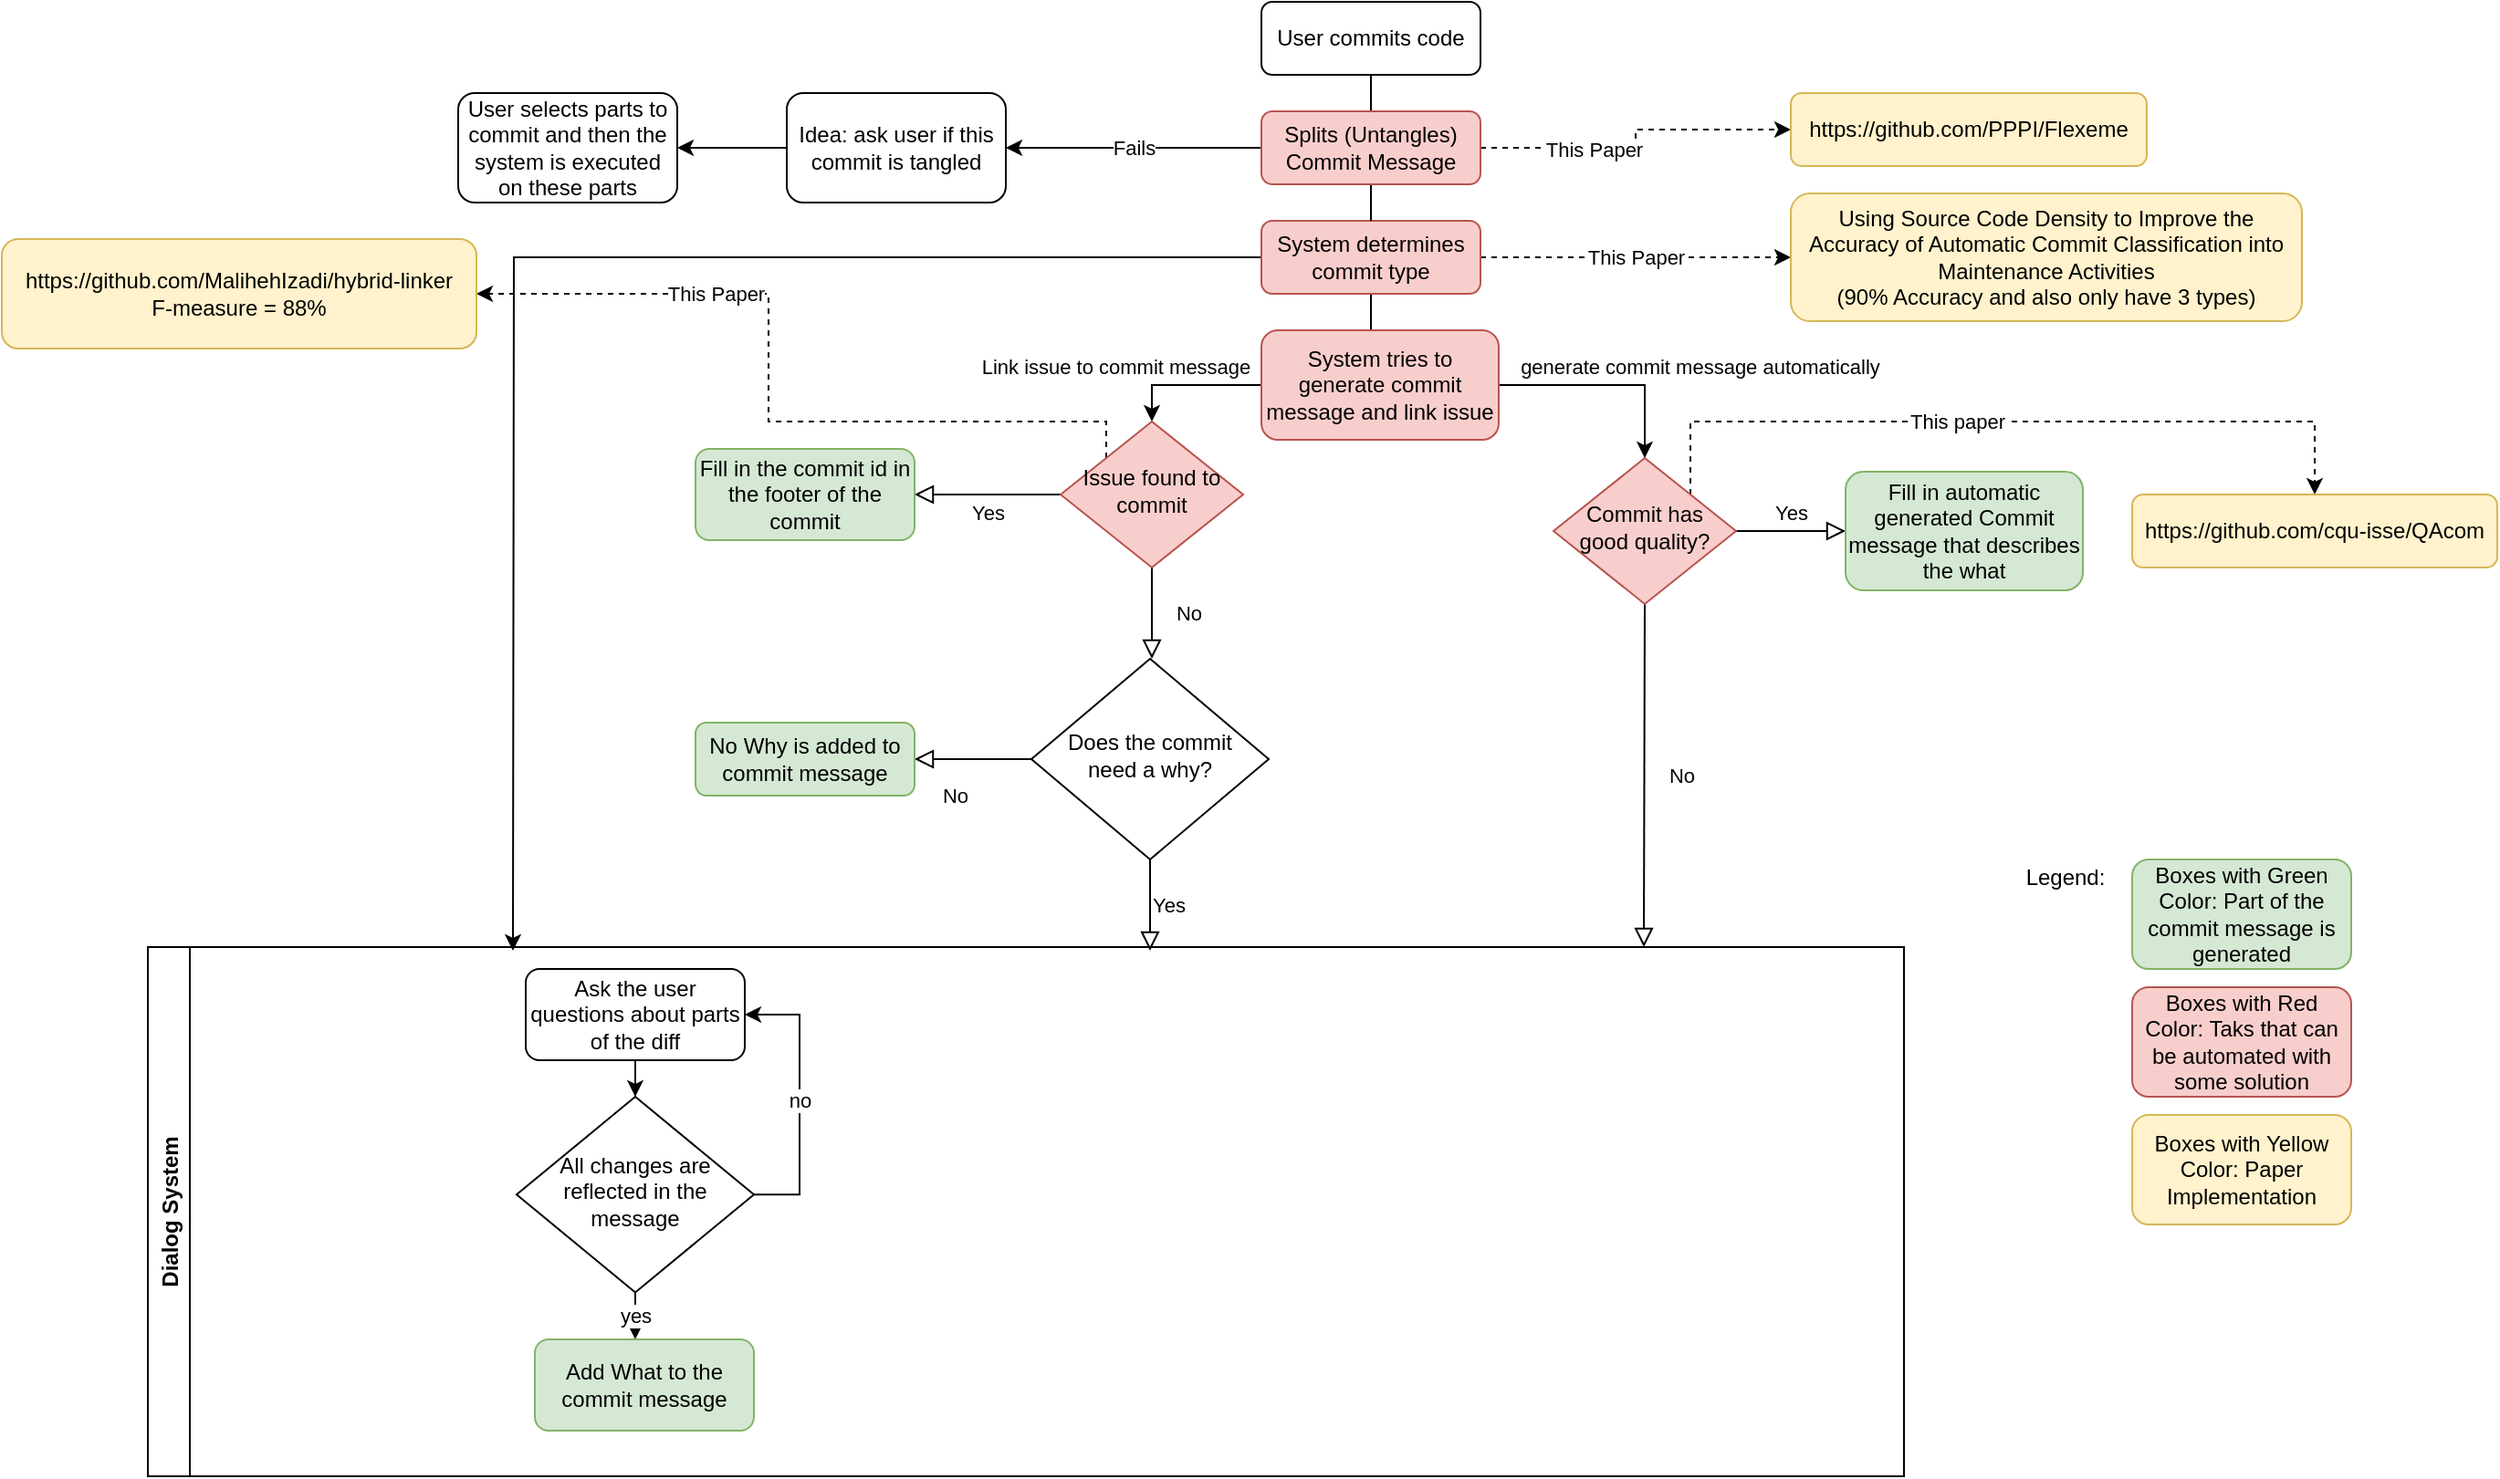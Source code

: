 <mxfile version="15.4.0" type="github">
  <diagram id="C5RBs43oDa-KdzZeNtuy" name="Page-1">
    <mxGraphModel dx="2249" dy="794" grid="1" gridSize="10" guides="1" tooltips="1" connect="1" arrows="1" fold="1" page="1" pageScale="1" pageWidth="827" pageHeight="1169" math="0" shadow="0">
      <root>
        <mxCell id="WIyWlLk6GJQsqaUBKTNV-0" />
        <mxCell id="WIyWlLk6GJQsqaUBKTNV-1" parent="WIyWlLk6GJQsqaUBKTNV-0" />
        <mxCell id="-PucqjqUt_QQAcG7ATKI-1" style="edgeStyle=orthogonalEdgeStyle;rounded=0;orthogonalLoop=1;jettySize=auto;html=1;exitX=0.5;exitY=1;exitDx=0;exitDy=0;endArrow=none;endFill=0;" edge="1" parent="WIyWlLk6GJQsqaUBKTNV-1" source="WIyWlLk6GJQsqaUBKTNV-3" target="-PucqjqUt_QQAcG7ATKI-0">
          <mxGeometry relative="1" as="geometry" />
        </mxCell>
        <mxCell id="WIyWlLk6GJQsqaUBKTNV-3" value="User commits code" style="rounded=1;whiteSpace=wrap;html=1;fontSize=12;glass=0;strokeWidth=1;shadow=0;" parent="WIyWlLk6GJQsqaUBKTNV-1" vertex="1">
          <mxGeometry x="350" y="10" width="120" height="40" as="geometry" />
        </mxCell>
        <mxCell id="WIyWlLk6GJQsqaUBKTNV-4" value="No" style="rounded=0;html=1;jettySize=auto;orthogonalLoop=1;fontSize=11;endArrow=block;endFill=0;endSize=8;strokeWidth=1;shadow=0;labelBackgroundColor=none;edgeStyle=orthogonalEdgeStyle;startArrow=none;exitX=0.5;exitY=1;exitDx=0;exitDy=0;" parent="WIyWlLk6GJQsqaUBKTNV-1" source="WIyWlLk6GJQsqaUBKTNV-6" edge="1">
          <mxGeometry y="20" relative="1" as="geometry">
            <mxPoint as="offset" />
            <mxPoint x="559.5" y="348" as="sourcePoint" />
            <mxPoint x="559.5" y="528" as="targetPoint" />
          </mxGeometry>
        </mxCell>
        <mxCell id="WIyWlLk6GJQsqaUBKTNV-5" value="Yes" style="edgeStyle=orthogonalEdgeStyle;rounded=0;html=1;jettySize=auto;orthogonalLoop=1;fontSize=11;endArrow=block;endFill=0;endSize=8;strokeWidth=1;shadow=0;labelBackgroundColor=none;" parent="WIyWlLk6GJQsqaUBKTNV-1" source="WIyWlLk6GJQsqaUBKTNV-6" target="WIyWlLk6GJQsqaUBKTNV-7" edge="1">
          <mxGeometry y="10" relative="1" as="geometry">
            <mxPoint as="offset" />
          </mxGeometry>
        </mxCell>
        <mxCell id="-PucqjqUt_QQAcG7ATKI-30" style="edgeStyle=orthogonalEdgeStyle;rounded=0;orthogonalLoop=1;jettySize=auto;html=1;exitX=1;exitY=0;exitDx=0;exitDy=0;entryX=0.5;entryY=0;entryDx=0;entryDy=0;endArrow=classic;endFill=1;dashed=1;" edge="1" parent="WIyWlLk6GJQsqaUBKTNV-1" source="WIyWlLk6GJQsqaUBKTNV-6" target="-PucqjqUt_QQAcG7ATKI-29">
          <mxGeometry relative="1" as="geometry">
            <Array as="points">
              <mxPoint x="585" y="240" />
              <mxPoint x="927" y="240" />
            </Array>
          </mxGeometry>
        </mxCell>
        <mxCell id="-PucqjqUt_QQAcG7ATKI-31" value="This paper" style="edgeLabel;html=1;align=center;verticalAlign=middle;resizable=0;points=[];" vertex="1" connectable="0" parent="-PucqjqUt_QQAcG7ATKI-30">
          <mxGeometry x="-0.118" relative="1" as="geometry">
            <mxPoint as="offset" />
          </mxGeometry>
        </mxCell>
        <mxCell id="WIyWlLk6GJQsqaUBKTNV-6" value="Commit has good quality?" style="rhombus;whiteSpace=wrap;html=1;shadow=0;fontFamily=Helvetica;fontSize=12;align=center;strokeWidth=1;spacing=6;spacingTop=-4;fillColor=#f8cecc;strokeColor=#b85450;" parent="WIyWlLk6GJQsqaUBKTNV-1" vertex="1">
          <mxGeometry x="510" y="260" width="100" height="80" as="geometry" />
        </mxCell>
        <mxCell id="WIyWlLk6GJQsqaUBKTNV-7" value="Fill in automatic generated Commit message that describes the what" style="rounded=1;whiteSpace=wrap;html=1;fontSize=12;glass=0;strokeWidth=1;shadow=0;fillColor=#d5e8d4;strokeColor=#82b366;" parent="WIyWlLk6GJQsqaUBKTNV-1" vertex="1">
          <mxGeometry x="670" y="267.5" width="130" height="65" as="geometry" />
        </mxCell>
        <mxCell id="ehUS5vEalh1Y3p8HzJdk-3" style="edgeStyle=orthogonalEdgeStyle;rounded=0;orthogonalLoop=1;jettySize=auto;html=1;endArrow=none;endFill=0;" parent="WIyWlLk6GJQsqaUBKTNV-1" source="ehUS5vEalh1Y3p8HzJdk-0" target="ehUS5vEalh1Y3p8HzJdk-2" edge="1">
          <mxGeometry relative="1" as="geometry" />
        </mxCell>
        <mxCell id="-PucqjqUt_QQAcG7ATKI-7" style="edgeStyle=orthogonalEdgeStyle;rounded=0;orthogonalLoop=1;jettySize=auto;html=1;endArrow=classic;endFill=1;" edge="1" parent="WIyWlLk6GJQsqaUBKTNV-1" source="ehUS5vEalh1Y3p8HzJdk-0">
          <mxGeometry relative="1" as="geometry">
            <mxPoint x="-60" y="530" as="targetPoint" />
          </mxGeometry>
        </mxCell>
        <mxCell id="-PucqjqUt_QQAcG7ATKI-23" value="This Paper" style="edgeStyle=orthogonalEdgeStyle;rounded=0;orthogonalLoop=1;jettySize=auto;html=1;endArrow=classic;endFill=1;dashed=1;" edge="1" parent="WIyWlLk6GJQsqaUBKTNV-1" source="ehUS5vEalh1Y3p8HzJdk-0" target="-PucqjqUt_QQAcG7ATKI-4">
          <mxGeometry relative="1" as="geometry" />
        </mxCell>
        <mxCell id="ehUS5vEalh1Y3p8HzJdk-0" value="System determines commit type" style="rounded=1;whiteSpace=wrap;html=1;fontSize=12;glass=0;strokeWidth=1;shadow=0;fillColor=#f8cecc;strokeColor=#b85450;" parent="WIyWlLk6GJQsqaUBKTNV-1" vertex="1">
          <mxGeometry x="350" y="130" width="120" height="40" as="geometry" />
        </mxCell>
        <mxCell id="ehUS5vEalh1Y3p8HzJdk-4" style="edgeStyle=orthogonalEdgeStyle;rounded=0;orthogonalLoop=1;jettySize=auto;html=1;" parent="WIyWlLk6GJQsqaUBKTNV-1" source="ehUS5vEalh1Y3p8HzJdk-2" target="WIyWlLk6GJQsqaUBKTNV-6" edge="1">
          <mxGeometry relative="1" as="geometry" />
        </mxCell>
        <mxCell id="ehUS5vEalh1Y3p8HzJdk-29" value="generate commit message automatically" style="edgeLabel;html=1;align=center;verticalAlign=middle;resizable=0;points=[];" parent="ehUS5vEalh1Y3p8HzJdk-4" vertex="1" connectable="0">
          <mxGeometry y="-1" relative="1" as="geometry">
            <mxPoint x="50" y="-11" as="offset" />
          </mxGeometry>
        </mxCell>
        <mxCell id="ehUS5vEalh1Y3p8HzJdk-25" style="edgeStyle=orthogonalEdgeStyle;rounded=0;orthogonalLoop=1;jettySize=auto;html=1;entryX=0.5;entryY=0;entryDx=0;entryDy=0;endArrow=classic;endFill=1;" parent="WIyWlLk6GJQsqaUBKTNV-1" source="ehUS5vEalh1Y3p8HzJdk-2" target="ehUS5vEalh1Y3p8HzJdk-18" edge="1">
          <mxGeometry relative="1" as="geometry" />
        </mxCell>
        <mxCell id="ehUS5vEalh1Y3p8HzJdk-30" value="Link issue to commit message" style="edgeLabel;html=1;align=center;verticalAlign=middle;resizable=0;points=[];" parent="ehUS5vEalh1Y3p8HzJdk-25" vertex="1" connectable="0">
          <mxGeometry x="0.2" y="1" relative="1" as="geometry">
            <mxPoint x="-32" y="-11" as="offset" />
          </mxGeometry>
        </mxCell>
        <mxCell id="ehUS5vEalh1Y3p8HzJdk-2" value="System tries to generate commit message and link issue" style="rounded=1;whiteSpace=wrap;html=1;fontSize=12;glass=0;strokeWidth=1;shadow=0;fillColor=#f8cecc;strokeColor=#b85450;" parent="WIyWlLk6GJQsqaUBKTNV-1" vertex="1">
          <mxGeometry x="350" y="190" width="130" height="60" as="geometry" />
        </mxCell>
        <mxCell id="ehUS5vEalh1Y3p8HzJdk-16" value="No" style="rounded=0;html=1;jettySize=auto;orthogonalLoop=1;fontSize=11;endArrow=block;endFill=0;endSize=8;strokeWidth=1;shadow=0;labelBackgroundColor=none;edgeStyle=orthogonalEdgeStyle;startArrow=none;exitX=0.5;exitY=1;exitDx=0;exitDy=0;" parent="WIyWlLk6GJQsqaUBKTNV-1" source="ehUS5vEalh1Y3p8HzJdk-18" edge="1">
          <mxGeometry y="20" relative="1" as="geometry">
            <mxPoint as="offset" />
            <mxPoint x="290" y="322" as="sourcePoint" />
            <mxPoint x="290" y="370" as="targetPoint" />
          </mxGeometry>
        </mxCell>
        <mxCell id="ehUS5vEalh1Y3p8HzJdk-17" value="Yes" style="edgeStyle=orthogonalEdgeStyle;rounded=0;html=1;jettySize=auto;orthogonalLoop=1;fontSize=11;endArrow=block;endFill=0;endSize=8;strokeWidth=1;shadow=0;labelBackgroundColor=none;" parent="WIyWlLk6GJQsqaUBKTNV-1" source="ehUS5vEalh1Y3p8HzJdk-18" target="ehUS5vEalh1Y3p8HzJdk-19" edge="1">
          <mxGeometry y="10" relative="1" as="geometry">
            <mxPoint as="offset" />
          </mxGeometry>
        </mxCell>
        <mxCell id="-PucqjqUt_QQAcG7ATKI-21" style="edgeStyle=orthogonalEdgeStyle;rounded=0;orthogonalLoop=1;jettySize=auto;html=1;exitX=0;exitY=0;exitDx=0;exitDy=0;entryX=1;entryY=0.5;entryDx=0;entryDy=0;endArrow=classic;endFill=1;dashed=1;" edge="1" parent="WIyWlLk6GJQsqaUBKTNV-1" source="ehUS5vEalh1Y3p8HzJdk-18" target="-PucqjqUt_QQAcG7ATKI-18">
          <mxGeometry relative="1" as="geometry">
            <Array as="points">
              <mxPoint x="265" y="240" />
              <mxPoint x="80" y="240" />
              <mxPoint x="80" y="170" />
            </Array>
          </mxGeometry>
        </mxCell>
        <mxCell id="-PucqjqUt_QQAcG7ATKI-22" value="This Paper" style="edgeLabel;html=1;align=center;verticalAlign=middle;resizable=0;points=[];" vertex="1" connectable="0" parent="-PucqjqUt_QQAcG7ATKI-21">
          <mxGeometry x="0.398" relative="1" as="geometry">
            <mxPoint as="offset" />
          </mxGeometry>
        </mxCell>
        <mxCell id="ehUS5vEalh1Y3p8HzJdk-18" value="Issue found to commit" style="rhombus;whiteSpace=wrap;html=1;shadow=0;fontFamily=Helvetica;fontSize=12;align=center;strokeWidth=1;spacing=6;spacingTop=-4;fillColor=#f8cecc;strokeColor=#b85450;" parent="WIyWlLk6GJQsqaUBKTNV-1" vertex="1">
          <mxGeometry x="240" y="240" width="100" height="80" as="geometry" />
        </mxCell>
        <mxCell id="ehUS5vEalh1Y3p8HzJdk-19" value="Fill in the commit id in the footer of the commit" style="rounded=1;whiteSpace=wrap;html=1;fontSize=12;glass=0;strokeWidth=1;shadow=0;fillColor=#d5e8d4;strokeColor=#82b366;" parent="WIyWlLk6GJQsqaUBKTNV-1" vertex="1">
          <mxGeometry x="40" y="255" width="120" height="50" as="geometry" />
        </mxCell>
        <mxCell id="ehUS5vEalh1Y3p8HzJdk-20" value="No" style="rounded=0;html=1;jettySize=auto;orthogonalLoop=1;fontSize=11;endArrow=block;endFill=0;endSize=8;strokeWidth=1;shadow=0;labelBackgroundColor=none;edgeStyle=orthogonalEdgeStyle;" parent="WIyWlLk6GJQsqaUBKTNV-1" source="ehUS5vEalh1Y3p8HzJdk-22" target="ehUS5vEalh1Y3p8HzJdk-23" edge="1">
          <mxGeometry x="0.333" y="20" relative="1" as="geometry">
            <mxPoint as="offset" />
          </mxGeometry>
        </mxCell>
        <mxCell id="ehUS5vEalh1Y3p8HzJdk-21" value="Yes" style="edgeStyle=orthogonalEdgeStyle;rounded=0;html=1;jettySize=auto;orthogonalLoop=1;fontSize=11;endArrow=block;endFill=0;endSize=8;strokeWidth=1;shadow=0;labelBackgroundColor=none;" parent="WIyWlLk6GJQsqaUBKTNV-1" source="ehUS5vEalh1Y3p8HzJdk-22" edge="1">
          <mxGeometry y="10" relative="1" as="geometry">
            <mxPoint as="offset" />
            <mxPoint x="289" y="530" as="targetPoint" />
          </mxGeometry>
        </mxCell>
        <mxCell id="ehUS5vEalh1Y3p8HzJdk-22" value="Does the commit need a why?" style="rhombus;whiteSpace=wrap;html=1;shadow=0;fontFamily=Helvetica;fontSize=12;align=center;strokeWidth=1;spacing=6;spacingTop=-4;" parent="WIyWlLk6GJQsqaUBKTNV-1" vertex="1">
          <mxGeometry x="224" y="370" width="130" height="110" as="geometry" />
        </mxCell>
        <mxCell id="ehUS5vEalh1Y3p8HzJdk-23" value="No Why is added to commit message" style="rounded=1;whiteSpace=wrap;html=1;fontSize=12;glass=0;strokeWidth=1;shadow=0;fillColor=#d5e8d4;strokeColor=#82b366;" parent="WIyWlLk6GJQsqaUBKTNV-1" vertex="1">
          <mxGeometry x="40" y="405" width="120" height="40" as="geometry" />
        </mxCell>
        <mxCell id="ehUS5vEalh1Y3p8HzJdk-40" value="Dialog System" style="swimlane;horizontal=0;fillColor=none;" parent="WIyWlLk6GJQsqaUBKTNV-1" vertex="1">
          <mxGeometry x="-260" y="528" width="962" height="290" as="geometry">
            <mxRectangle x="162" y="468" width="30" height="110" as="alternateBounds" />
          </mxGeometry>
        </mxCell>
        <mxCell id="WIyWlLk6GJQsqaUBKTNV-11" value="Ask the user questions about parts of the diff" style="rounded=1;whiteSpace=wrap;html=1;fontSize=12;glass=0;strokeWidth=1;shadow=0;" parent="ehUS5vEalh1Y3p8HzJdk-40" vertex="1">
          <mxGeometry x="207" y="12" width="120" height="50" as="geometry" />
        </mxCell>
        <mxCell id="ehUS5vEalh1Y3p8HzJdk-35" value="no" style="edgeStyle=orthogonalEdgeStyle;rounded=0;orthogonalLoop=1;jettySize=auto;html=1;endArrow=classic;endFill=1;entryX=1;entryY=0.5;entryDx=0;entryDy=0;exitX=1;exitY=0.5;exitDx=0;exitDy=0;" parent="ehUS5vEalh1Y3p8HzJdk-40" source="ehUS5vEalh1Y3p8HzJdk-31" target="WIyWlLk6GJQsqaUBKTNV-11" edge="1">
          <mxGeometry relative="1" as="geometry">
            <mxPoint x="267" y="165" as="targetPoint" />
            <Array as="points">
              <mxPoint x="357" y="136" />
              <mxPoint x="357" y="37" />
            </Array>
          </mxGeometry>
        </mxCell>
        <mxCell id="ehUS5vEalh1Y3p8HzJdk-37" value="yes" style="edgeStyle=orthogonalEdgeStyle;rounded=0;orthogonalLoop=1;jettySize=auto;html=1;exitX=0.5;exitY=1;exitDx=0;exitDy=0;endArrow=classic;endFill=1;" parent="ehUS5vEalh1Y3p8HzJdk-40" source="ehUS5vEalh1Y3p8HzJdk-31" edge="1">
          <mxGeometry relative="1" as="geometry">
            <mxPoint x="267" y="215" as="targetPoint" />
          </mxGeometry>
        </mxCell>
        <mxCell id="ehUS5vEalh1Y3p8HzJdk-31" value="All changes are reflected in the message" style="rhombus;whiteSpace=wrap;html=1;shadow=0;fontFamily=Helvetica;fontSize=12;align=center;strokeWidth=1;spacing=6;spacingTop=-4;" parent="ehUS5vEalh1Y3p8HzJdk-40" vertex="1">
          <mxGeometry x="202" y="82" width="130" height="107.25" as="geometry" />
        </mxCell>
        <mxCell id="ehUS5vEalh1Y3p8HzJdk-32" style="edgeStyle=orthogonalEdgeStyle;rounded=0;orthogonalLoop=1;jettySize=auto;html=1;entryX=0.5;entryY=0;entryDx=0;entryDy=0;endArrow=classic;endFill=1;" parent="ehUS5vEalh1Y3p8HzJdk-40" source="WIyWlLk6GJQsqaUBKTNV-11" target="ehUS5vEalh1Y3p8HzJdk-31" edge="1">
          <mxGeometry relative="1" as="geometry" />
        </mxCell>
        <mxCell id="ehUS5vEalh1Y3p8HzJdk-38" value="Add What to the commit message" style="rounded=1;whiteSpace=wrap;html=1;fontSize=12;glass=0;strokeWidth=1;shadow=0;fillColor=#d5e8d4;strokeColor=#82b366;" parent="ehUS5vEalh1Y3p8HzJdk-40" vertex="1">
          <mxGeometry x="212" y="215" width="120" height="50" as="geometry" />
        </mxCell>
        <mxCell id="-PucqjqUt_QQAcG7ATKI-2" style="edgeStyle=orthogonalEdgeStyle;rounded=0;orthogonalLoop=1;jettySize=auto;html=1;exitX=0.5;exitY=1;exitDx=0;exitDy=0;entryX=0.5;entryY=0;entryDx=0;entryDy=0;endArrow=none;endFill=0;" edge="1" parent="WIyWlLk6GJQsqaUBKTNV-1" source="-PucqjqUt_QQAcG7ATKI-0" target="ehUS5vEalh1Y3p8HzJdk-0">
          <mxGeometry relative="1" as="geometry" />
        </mxCell>
        <mxCell id="-PucqjqUt_QQAcG7ATKI-11" style="edgeStyle=orthogonalEdgeStyle;rounded=0;orthogonalLoop=1;jettySize=auto;html=1;entryX=1;entryY=0.5;entryDx=0;entryDy=0;endArrow=classic;endFill=1;" edge="1" parent="WIyWlLk6GJQsqaUBKTNV-1" source="-PucqjqUt_QQAcG7ATKI-0" target="-PucqjqUt_QQAcG7ATKI-10">
          <mxGeometry relative="1" as="geometry" />
        </mxCell>
        <mxCell id="-PucqjqUt_QQAcG7ATKI-25" value="Fails" style="edgeLabel;html=1;align=center;verticalAlign=middle;resizable=0;points=[];" vertex="1" connectable="0" parent="-PucqjqUt_QQAcG7ATKI-11">
          <mxGeometry x="-0.229" y="3" relative="1" as="geometry">
            <mxPoint x="-16" y="-3" as="offset" />
          </mxGeometry>
        </mxCell>
        <mxCell id="-PucqjqUt_QQAcG7ATKI-26" style="edgeStyle=orthogonalEdgeStyle;rounded=0;orthogonalLoop=1;jettySize=auto;html=1;exitX=1;exitY=0.5;exitDx=0;exitDy=0;endArrow=classic;endFill=1;dashed=1;" edge="1" parent="WIyWlLk6GJQsqaUBKTNV-1" source="-PucqjqUt_QQAcG7ATKI-0" target="-PucqjqUt_QQAcG7ATKI-3">
          <mxGeometry relative="1" as="geometry" />
        </mxCell>
        <mxCell id="-PucqjqUt_QQAcG7ATKI-27" value="This Paper" style="edgeLabel;html=1;align=center;verticalAlign=middle;resizable=0;points=[];" vertex="1" connectable="0" parent="-PucqjqUt_QQAcG7ATKI-26">
          <mxGeometry x="-0.311" y="-1" relative="1" as="geometry">
            <mxPoint as="offset" />
          </mxGeometry>
        </mxCell>
        <mxCell id="-PucqjqUt_QQAcG7ATKI-0" value="Splits (Untangles) Commit Message" style="rounded=1;whiteSpace=wrap;html=1;fontSize=12;glass=0;strokeWidth=1;shadow=0;fillColor=#f8cecc;strokeColor=#b85450;" vertex="1" parent="WIyWlLk6GJQsqaUBKTNV-1">
          <mxGeometry x="350" y="70" width="120" height="40" as="geometry" />
        </mxCell>
        <mxCell id="-PucqjqUt_QQAcG7ATKI-3" value="https://github.com/PPPI/Flexeme" style="rounded=1;whiteSpace=wrap;html=1;fillColor=#fff2cc;strokeColor=#d6b656;" vertex="1" parent="WIyWlLk6GJQsqaUBKTNV-1">
          <mxGeometry x="640" y="60" width="195" height="40" as="geometry" />
        </mxCell>
        <mxCell id="-PucqjqUt_QQAcG7ATKI-4" value="&lt;div&gt;Using Source Code Density to Improve the Accuracy of Automatic Commit Classification into Maintenance Activities&lt;/div&gt;&lt;div&gt;(90% Accuracy and also only have 3 types)&lt;/div&gt;" style="rounded=1;whiteSpace=wrap;html=1;fillColor=#fff2cc;strokeColor=#d6b656;" vertex="1" parent="WIyWlLk6GJQsqaUBKTNV-1">
          <mxGeometry x="640" y="115" width="280" height="70" as="geometry" />
        </mxCell>
        <mxCell id="-PucqjqUt_QQAcG7ATKI-13" style="edgeStyle=orthogonalEdgeStyle;rounded=0;orthogonalLoop=1;jettySize=auto;html=1;entryX=1;entryY=0.5;entryDx=0;entryDy=0;endArrow=classic;endFill=1;" edge="1" parent="WIyWlLk6GJQsqaUBKTNV-1" source="-PucqjqUt_QQAcG7ATKI-10" target="-PucqjqUt_QQAcG7ATKI-12">
          <mxGeometry relative="1" as="geometry" />
        </mxCell>
        <mxCell id="-PucqjqUt_QQAcG7ATKI-10" value="Idea: ask user if this commit is tangled" style="rounded=1;whiteSpace=wrap;html=1;fillColor=none;" vertex="1" parent="WIyWlLk6GJQsqaUBKTNV-1">
          <mxGeometry x="90" y="60" width="120" height="60" as="geometry" />
        </mxCell>
        <mxCell id="-PucqjqUt_QQAcG7ATKI-12" value="User selects parts to commit and then the system is executed on these parts" style="rounded=1;whiteSpace=wrap;html=1;fillColor=none;" vertex="1" parent="WIyWlLk6GJQsqaUBKTNV-1">
          <mxGeometry x="-90" y="60" width="120" height="60" as="geometry" />
        </mxCell>
        <mxCell id="-PucqjqUt_QQAcG7ATKI-18" value="&lt;span style=&quot;text-align: left&quot;&gt;https://github.com/MalihehIzadi/hybrid-linker&lt;br&gt;F-measure = 88%&lt;br&gt;&lt;/span&gt;" style="rounded=1;whiteSpace=wrap;html=1;fillColor=#fff2cc;strokeColor=#d6b656;" vertex="1" parent="WIyWlLk6GJQsqaUBKTNV-1">
          <mxGeometry x="-340" y="140" width="260" height="60" as="geometry" />
        </mxCell>
        <UserObject label="https://github.com/cqu-isse/QAcom" link="https://github.com/cqu-isse/QAcom" id="-PucqjqUt_QQAcG7ATKI-29">
          <mxCell style="rounded=1;whiteSpace=wrap;html=1;fillColor=#fff2cc;strokeColor=#d6b656;" vertex="1" parent="WIyWlLk6GJQsqaUBKTNV-1">
            <mxGeometry x="827" y="280" width="200" height="40" as="geometry" />
          </mxCell>
        </UserObject>
        <mxCell id="-PucqjqUt_QQAcG7ATKI-34" value="Boxes with Green Color: Part of the commit message is generated" style="rounded=1;whiteSpace=wrap;html=1;fillColor=#d5e8d4;strokeColor=#82b366;" vertex="1" parent="WIyWlLk6GJQsqaUBKTNV-1">
          <mxGeometry x="827" y="480" width="120" height="60" as="geometry" />
        </mxCell>
        <mxCell id="-PucqjqUt_QQAcG7ATKI-35" value="Legend:" style="text;html=1;align=center;verticalAlign=middle;resizable=0;points=[];autosize=1;strokeColor=none;fillColor=none;" vertex="1" parent="WIyWlLk6GJQsqaUBKTNV-1">
          <mxGeometry x="760" y="480" width="60" height="20" as="geometry" />
        </mxCell>
        <mxCell id="-PucqjqUt_QQAcG7ATKI-36" value="Boxes with Red Color: Taks that can be automated with some solution" style="rounded=1;whiteSpace=wrap;html=1;fillColor=#f8cecc;strokeColor=#b85450;" vertex="1" parent="WIyWlLk6GJQsqaUBKTNV-1">
          <mxGeometry x="827" y="550" width="120" height="60" as="geometry" />
        </mxCell>
        <mxCell id="-PucqjqUt_QQAcG7ATKI-37" value="Boxes with Yellow Color: Paper Implementation" style="rounded=1;whiteSpace=wrap;html=1;fillColor=#fff2cc;strokeColor=#d6b656;" vertex="1" parent="WIyWlLk6GJQsqaUBKTNV-1">
          <mxGeometry x="827" y="620" width="120" height="60" as="geometry" />
        </mxCell>
      </root>
    </mxGraphModel>
  </diagram>
</mxfile>
